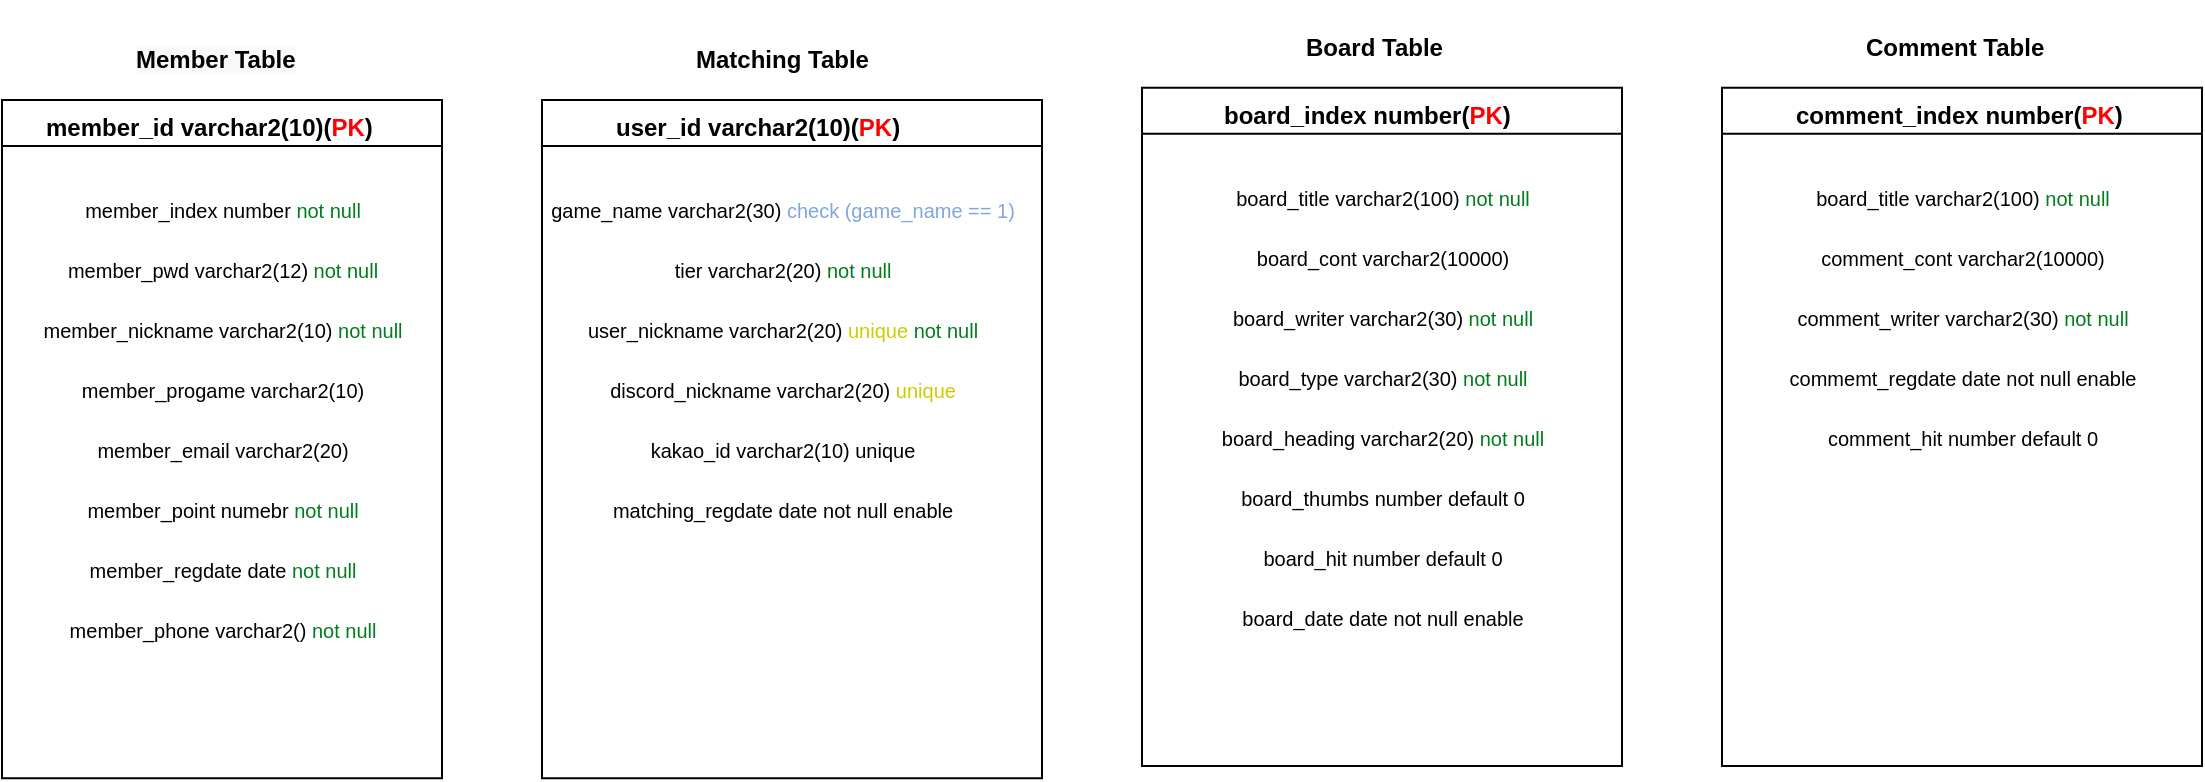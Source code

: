 <mxfile version="21.0.10" type="device"><diagram id="szXy1F7uU4xNHT4JRVyK" name="페이지-1"><mxGraphModel dx="558" dy="685" grid="1" gridSize="10" guides="1" tooltips="1" connect="1" arrows="1" fold="1" page="1" pageScale="1" pageWidth="1600" pageHeight="900" math="0" shadow="0"><root><mxCell id="0"/><mxCell id="1" parent="0"/><mxCell id="BUW_OSza1pa-lFMwkBsD-8" value="" style="group" parent="1" vertex="1" connectable="0"><mxGeometry x="50" y="30" width="220" height="390" as="geometry"/></mxCell><mxCell id="jYB-PqLPd2DI87ETMayN-1" value="" style="swimlane;whiteSpace=wrap;html=1;" parent="BUW_OSza1pa-lFMwkBsD-8" vertex="1"><mxGeometry y="50.0" width="220" height="339.13" as="geometry"/></mxCell><mxCell id="jYB-PqLPd2DI87ETMayN-16" value="&lt;br&gt;" style="text;html=1;align=center;verticalAlign=middle;resizable=0;points=[];autosize=1;strokeColor=none;fillColor=none;" parent="jYB-PqLPd2DI87ETMayN-1" vertex="1"><mxGeometry x="90" y="59.348" width="20" height="30" as="geometry"/></mxCell><mxCell id="BUW_OSza1pa-lFMwkBsD-1" value="member_index number&amp;nbsp;&lt;font color=&quot;#007d1d&quot;&gt;not null&lt;/font&gt;" style="text;html=1;align=center;verticalAlign=middle;resizable=0;points=[];autosize=1;strokeColor=none;fillColor=none;fontSize=10;" parent="jYB-PqLPd2DI87ETMayN-1" vertex="1"><mxGeometry x="30" y="39.996" width="160" height="30" as="geometry"/></mxCell><mxCell id="jYB-PqLPd2DI87ETMayN-12" value="&lt;div style=&quot;text-align: center;&quot;&gt;&lt;b&gt;member_id varchar2(10)(&lt;font color=&quot;#ff0000&quot;&gt;PK&lt;/font&gt;)&lt;/b&gt;&lt;/div&gt;" style="text;whiteSpace=wrap;html=1;" parent="jYB-PqLPd2DI87ETMayN-1" vertex="1"><mxGeometry x="20" width="180" height="30.0" as="geometry"/></mxCell><mxCell id="EWJAHHuX6haWiZoDHq2h-1" value="member_pwd varchar2(12) &lt;font color=&quot;#007d1d&quot;&gt;not null&lt;/font&gt;" style="text;html=1;align=center;verticalAlign=middle;resizable=0;points=[];autosize=1;strokeColor=none;fillColor=none;fontSize=10;" parent="jYB-PqLPd2DI87ETMayN-1" vertex="1"><mxGeometry x="20" y="69.996" width="180" height="30" as="geometry"/></mxCell><mxCell id="EWJAHHuX6haWiZoDHq2h-2" value="member_nickname varchar2(10) &lt;font color=&quot;#007d1d&quot;&gt;not null&lt;/font&gt;" style="text;html=1;align=center;verticalAlign=middle;resizable=0;points=[];autosize=1;strokeColor=none;fillColor=none;fontSize=10;" parent="jYB-PqLPd2DI87ETMayN-1" vertex="1"><mxGeometry x="10" y="99.995" width="200" height="30" as="geometry"/></mxCell><mxCell id="EWJAHHuX6haWiZoDHq2h-3" value="member_progame varchar2(10)" style="text;html=1;align=center;verticalAlign=middle;resizable=0;points=[];autosize=1;strokeColor=none;fillColor=none;fontSize=10;" parent="jYB-PqLPd2DI87ETMayN-1" vertex="1"><mxGeometry x="30" y="129.995" width="160" height="30" as="geometry"/></mxCell><mxCell id="EWJAHHuX6haWiZoDHq2h-4" value="member_email varchar2(20)" style="text;html=1;align=center;verticalAlign=middle;resizable=0;points=[];autosize=1;strokeColor=none;fillColor=none;fontSize=10;" parent="jYB-PqLPd2DI87ETMayN-1" vertex="1"><mxGeometry x="35" y="159.995" width="150" height="30" as="geometry"/></mxCell><mxCell id="EWJAHHuX6haWiZoDHq2h-6" value="member_point numebr&amp;nbsp;&lt;font color=&quot;#007d1d&quot;&gt;not null&lt;/font&gt;" style="text;html=1;align=center;verticalAlign=middle;resizable=0;points=[];autosize=1;strokeColor=none;fillColor=none;fontSize=10;" parent="jYB-PqLPd2DI87ETMayN-1" vertex="1"><mxGeometry x="30" y="189.995" width="160" height="30" as="geometry"/></mxCell><mxCell id="EWJAHHuX6haWiZoDHq2h-8" value="member_regdate date &lt;font color=&quot;#007d1d&quot;&gt;not null&lt;/font&gt;" style="text;html=1;align=center;verticalAlign=middle;resizable=0;points=[];autosize=1;strokeColor=none;fillColor=none;fontSize=10;" parent="jYB-PqLPd2DI87ETMayN-1" vertex="1"><mxGeometry x="30" y="219.995" width="160" height="30" as="geometry"/></mxCell><mxCell id="EWJAHHuX6haWiZoDHq2h-9" value="member_phone varchar2() &lt;font color=&quot;#007d1d&quot;&gt;not null&lt;/font&gt;" style="text;html=1;align=center;verticalAlign=middle;resizable=0;points=[];autosize=1;strokeColor=none;fillColor=none;fontSize=10;" parent="jYB-PqLPd2DI87ETMayN-1" vertex="1"><mxGeometry x="20" y="249.995" width="180" height="30" as="geometry"/></mxCell><mxCell id="jYB-PqLPd2DI87ETMayN-8" value="&lt;span style=&quot;color: rgb(0, 0, 0); font-family: Helvetica; font-size: 12px; font-style: normal; font-variant-ligatures: normal; font-variant-caps: normal; font-weight: 700; letter-spacing: normal; orphans: 2; text-align: center; text-indent: 0px; text-transform: none; widows: 2; word-spacing: 0px; -webkit-text-stroke-width: 0px; background-color: rgb(248, 249, 250); text-decoration-thickness: initial; text-decoration-style: initial; text-decoration-color: initial; float: none; display: inline !important;&quot;&gt;Member Table&lt;/span&gt;" style="text;whiteSpace=wrap;html=1;" parent="BUW_OSza1pa-lFMwkBsD-8" vertex="1"><mxGeometry x="65" y="16.09" width="90" height="33.91" as="geometry"/></mxCell><mxCell id="EWJAHHuX6haWiZoDHq2h-10" value="" style="group" parent="1" vertex="1" connectable="0"><mxGeometry x="320" y="30" width="250" height="390" as="geometry"/></mxCell><mxCell id="EWJAHHuX6haWiZoDHq2h-11" value="" style="swimlane;whiteSpace=wrap;html=1;" parent="EWJAHHuX6haWiZoDHq2h-10" vertex="1"><mxGeometry y="50.0" width="250" height="339.13" as="geometry"/></mxCell><mxCell id="EWJAHHuX6haWiZoDHq2h-12" value="&lt;br&gt;" style="text;html=1;align=center;verticalAlign=middle;resizable=0;points=[];autosize=1;strokeColor=none;fillColor=none;" parent="EWJAHHuX6haWiZoDHq2h-11" vertex="1"><mxGeometry x="90" y="59.348" width="20" height="30" as="geometry"/></mxCell><mxCell id="EWJAHHuX6haWiZoDHq2h-13" value="game_name varchar2(30) &lt;font color=&quot;#7ea6e0&quot;&gt;check (game_name == 1)&lt;/font&gt;" style="text;html=1;align=center;verticalAlign=middle;resizable=0;points=[];autosize=1;strokeColor=none;fillColor=none;fontSize=10;" parent="EWJAHHuX6haWiZoDHq2h-11" vertex="1"><mxGeometry x="-10" y="39.996" width="260" height="30" as="geometry"/></mxCell><mxCell id="EWJAHHuX6haWiZoDHq2h-14" value="&lt;div style=&quot;text-align: center;&quot;&gt;&lt;b&gt;user_id varchar2(10)(&lt;font color=&quot;#ff0000&quot;&gt;PK&lt;/font&gt;)&lt;/b&gt;&lt;/div&gt;" style="text;whiteSpace=wrap;html=1;" parent="EWJAHHuX6haWiZoDHq2h-11" vertex="1"><mxGeometry x="35" width="180" height="30.0" as="geometry"/></mxCell><mxCell id="EWJAHHuX6haWiZoDHq2h-15" value="tier varchar2(20) &lt;font color=&quot;#007d1d&quot;&gt;not null&lt;/font&gt;" style="text;html=1;align=center;verticalAlign=middle;resizable=0;points=[];autosize=1;strokeColor=none;fillColor=none;fontSize=10;" parent="EWJAHHuX6haWiZoDHq2h-11" vertex="1"><mxGeometry x="55" y="69.996" width="130" height="30" as="geometry"/></mxCell><mxCell id="EWJAHHuX6haWiZoDHq2h-16" value="user_nickname varchar2(20) &lt;font color=&quot;#cccc00&quot;&gt;unique&lt;/font&gt; &lt;font color=&quot;#007d1d&quot;&gt;not null&lt;/font&gt;" style="text;html=1;align=center;verticalAlign=middle;resizable=0;points=[];autosize=1;strokeColor=none;fillColor=none;fontSize=10;" parent="EWJAHHuX6haWiZoDHq2h-11" vertex="1"><mxGeometry x="10" y="99.995" width="220" height="30" as="geometry"/></mxCell><mxCell id="EWJAHHuX6haWiZoDHq2h-17" value="discord_nickname varchar2(20) &lt;font color=&quot;#cccc00&quot;&gt;unique&lt;/font&gt;" style="text;html=1;align=center;verticalAlign=middle;resizable=0;points=[];autosize=1;strokeColor=none;fillColor=none;fontSize=10;" parent="EWJAHHuX6haWiZoDHq2h-11" vertex="1"><mxGeometry x="20" y="129.995" width="200" height="30" as="geometry"/></mxCell><mxCell id="EWJAHHuX6haWiZoDHq2h-19" value="kakao_id varchar2(10) unique" style="text;html=1;align=center;verticalAlign=middle;resizable=0;points=[];autosize=1;strokeColor=none;fillColor=none;fontSize=10;" parent="EWJAHHuX6haWiZoDHq2h-11" vertex="1"><mxGeometry x="40" y="159.995" width="160" height="30" as="geometry"/></mxCell><mxCell id="EWJAHHuX6haWiZoDHq2h-20" value="matching_regdate date not null enable" style="text;html=1;align=center;verticalAlign=middle;resizable=0;points=[];autosize=1;strokeColor=none;fillColor=none;fontSize=10;" parent="EWJAHHuX6haWiZoDHq2h-11" vertex="1"><mxGeometry x="25" y="189.995" width="190" height="30" as="geometry"/></mxCell><mxCell id="EWJAHHuX6haWiZoDHq2h-23" value="Matching Table" style="text;whiteSpace=wrap;html=1;fontStyle=1" parent="EWJAHHuX6haWiZoDHq2h-10" vertex="1"><mxGeometry x="75" y="16.09" width="90" height="33.91" as="geometry"/></mxCell><mxCell id="EWJAHHuX6haWiZoDHq2h-25" value="" style="swimlane;whiteSpace=wrap;html=1;" parent="1" vertex="1"><mxGeometry x="620" y="73.91" width="240" height="339.13" as="geometry"/></mxCell><mxCell id="EWJAHHuX6haWiZoDHq2h-26" value="&lt;br&gt;" style="text;html=1;align=center;verticalAlign=middle;resizable=0;points=[];autosize=1;strokeColor=none;fillColor=none;" parent="EWJAHHuX6haWiZoDHq2h-25" vertex="1"><mxGeometry x="90" y="59.348" width="20" height="30" as="geometry"/></mxCell><mxCell id="EWJAHHuX6haWiZoDHq2h-27" value="board_title varchar2(100) &lt;font color=&quot;#007d1d&quot;&gt;not null&lt;/font&gt;" style="text;html=1;align=center;verticalAlign=middle;resizable=0;points=[];autosize=1;strokeColor=none;fillColor=none;fontSize=10;" parent="EWJAHHuX6haWiZoDHq2h-25" vertex="1"><mxGeometry x="35" y="39.996" width="170" height="30" as="geometry"/></mxCell><mxCell id="EWJAHHuX6haWiZoDHq2h-28" value="board_index number(&lt;font color=&quot;#ff0000&quot;&gt;PK&lt;/font&gt;)" style="text;whiteSpace=wrap;html=1;fontStyle=1" parent="EWJAHHuX6haWiZoDHq2h-25" vertex="1"><mxGeometry x="38.75" width="162.5" height="30" as="geometry"/></mxCell><mxCell id="EWJAHHuX6haWiZoDHq2h-29" value="board_cont varchar2(10000)" style="text;html=1;align=center;verticalAlign=middle;resizable=0;points=[];autosize=1;strokeColor=none;fillColor=none;fontSize=10;" parent="EWJAHHuX6haWiZoDHq2h-25" vertex="1"><mxGeometry x="45" y="69.996" width="150" height="30" as="geometry"/></mxCell><mxCell id="EWJAHHuX6haWiZoDHq2h-30" value="board_writer varchar2(30) &lt;font color=&quot;#007d1d&quot;&gt;not null&lt;/font&gt;" style="text;html=1;align=center;verticalAlign=middle;resizable=0;points=[];autosize=1;strokeColor=none;fillColor=none;fontSize=10;" parent="EWJAHHuX6haWiZoDHq2h-25" vertex="1"><mxGeometry x="35" y="99.995" width="170" height="30" as="geometry"/></mxCell><mxCell id="EWJAHHuX6haWiZoDHq2h-31" value="board_type varchar2(30) &lt;font color=&quot;#007d1d&quot;&gt;not null&lt;/font&gt;" style="text;html=1;align=center;verticalAlign=middle;resizable=0;points=[];autosize=1;strokeColor=none;fillColor=none;fontSize=10;" parent="EWJAHHuX6haWiZoDHq2h-25" vertex="1"><mxGeometry x="35" y="129.995" width="170" height="30" as="geometry"/></mxCell><mxCell id="EWJAHHuX6haWiZoDHq2h-32" value="board_heading varchar2(20) &lt;font color=&quot;#007d1d&quot;&gt;not null&lt;/font&gt;" style="text;html=1;align=center;verticalAlign=middle;resizable=0;points=[];autosize=1;strokeColor=none;fillColor=none;fontSize=10;" parent="EWJAHHuX6haWiZoDHq2h-25" vertex="1"><mxGeometry x="30" y="159.995" width="180" height="30" as="geometry"/></mxCell><mxCell id="EWJAHHuX6haWiZoDHq2h-33" value="board_thumbs number default 0" style="text;html=1;align=center;verticalAlign=middle;resizable=0;points=[];autosize=1;strokeColor=none;fillColor=none;fontSize=10;" parent="EWJAHHuX6haWiZoDHq2h-25" vertex="1"><mxGeometry x="35" y="189.995" width="170" height="30" as="geometry"/></mxCell><mxCell id="EWJAHHuX6haWiZoDHq2h-35" value="board_hit number default 0" style="text;html=1;align=center;verticalAlign=middle;resizable=0;points=[];autosize=1;strokeColor=none;fillColor=none;fontSize=10;" parent="EWJAHHuX6haWiZoDHq2h-25" vertex="1"><mxGeometry x="50" y="219.995" width="140" height="30" as="geometry"/></mxCell><mxCell id="EWJAHHuX6haWiZoDHq2h-36" value="board_date date not null enable" style="text;html=1;align=center;verticalAlign=middle;resizable=0;points=[];autosize=1;strokeColor=none;fillColor=none;fontSize=10;" parent="EWJAHHuX6haWiZoDHq2h-25" vertex="1"><mxGeometry x="40" y="249.995" width="160" height="30" as="geometry"/></mxCell><mxCell id="EWJAHHuX6haWiZoDHq2h-34" value="Board Table" style="text;whiteSpace=wrap;html=1;fontStyle=1" parent="1" vertex="1"><mxGeometry x="700" y="40" width="90" height="33.91" as="geometry"/></mxCell><mxCell id="EWJAHHuX6haWiZoDHq2h-37" value="" style="swimlane;whiteSpace=wrap;html=1;" parent="1" vertex="1"><mxGeometry x="910" y="73.91" width="240" height="339.13" as="geometry"/></mxCell><mxCell id="EWJAHHuX6haWiZoDHq2h-38" value="&lt;br&gt;" style="text;html=1;align=center;verticalAlign=middle;resizable=0;points=[];autosize=1;strokeColor=none;fillColor=none;" parent="EWJAHHuX6haWiZoDHq2h-37" vertex="1"><mxGeometry x="90" y="59.348" width="20" height="30" as="geometry"/></mxCell><mxCell id="EWJAHHuX6haWiZoDHq2h-39" value="board_title varchar2(100) &lt;font color=&quot;#007d1d&quot;&gt;not null&lt;/font&gt;" style="text;html=1;align=center;verticalAlign=middle;resizable=0;points=[];autosize=1;strokeColor=none;fillColor=none;fontSize=10;" parent="EWJAHHuX6haWiZoDHq2h-37" vertex="1"><mxGeometry x="35" y="39.996" width="170" height="30" as="geometry"/></mxCell><mxCell id="EWJAHHuX6haWiZoDHq2h-40" value="comment_index number(&lt;font color=&quot;#ff0000&quot;&gt;PK&lt;/font&gt;)" style="text;whiteSpace=wrap;html=1;fontStyle=1" parent="EWJAHHuX6haWiZoDHq2h-37" vertex="1"><mxGeometry x="35" width="191.25" height="30" as="geometry"/></mxCell><mxCell id="EWJAHHuX6haWiZoDHq2h-41" value="comment_cont varchar2(10000)" style="text;html=1;align=center;verticalAlign=middle;resizable=0;points=[];autosize=1;strokeColor=none;fillColor=none;fontSize=10;" parent="EWJAHHuX6haWiZoDHq2h-37" vertex="1"><mxGeometry x="35" y="69.996" width="170" height="30" as="geometry"/></mxCell><mxCell id="EWJAHHuX6haWiZoDHq2h-42" value="comment_writer varchar2(30) &lt;font color=&quot;#007d1d&quot;&gt;not null&lt;/font&gt;" style="text;html=1;align=center;verticalAlign=middle;resizable=0;points=[];autosize=1;strokeColor=none;fillColor=none;fontSize=10;" parent="EWJAHHuX6haWiZoDHq2h-37" vertex="1"><mxGeometry x="25" y="99.995" width="190" height="30" as="geometry"/></mxCell><mxCell id="EWJAHHuX6haWiZoDHq2h-43" value="commemt_regdate date not null enable" style="text;html=1;align=center;verticalAlign=middle;resizable=0;points=[];autosize=1;strokeColor=none;fillColor=none;fontSize=10;" parent="EWJAHHuX6haWiZoDHq2h-37" vertex="1"><mxGeometry x="20" y="129.995" width="200" height="30" as="geometry"/></mxCell><mxCell id="EWJAHHuX6haWiZoDHq2h-44" value="comment_hit number default 0" style="text;html=1;align=center;verticalAlign=middle;resizable=0;points=[];autosize=1;strokeColor=none;fillColor=none;fontSize=10;" parent="EWJAHHuX6haWiZoDHq2h-37" vertex="1"><mxGeometry x="40" y="159.995" width="160" height="30" as="geometry"/></mxCell><mxCell id="EWJAHHuX6haWiZoDHq2h-48" value="Comment Table" style="text;whiteSpace=wrap;html=1;fontStyle=1" parent="1" vertex="1"><mxGeometry x="980" y="40" width="120" height="33.91" as="geometry"/></mxCell></root></mxGraphModel></diagram></mxfile>